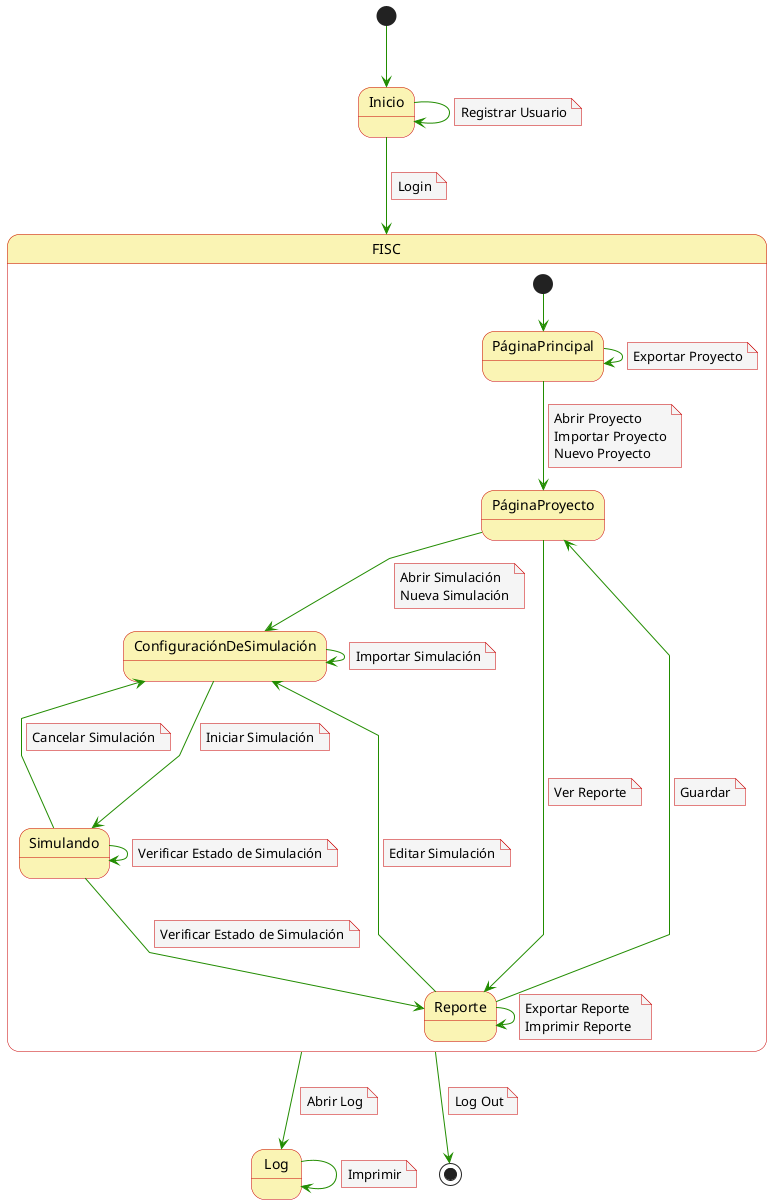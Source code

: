 @startuml
skinparam noteBackgroundColor #f5f5f5
skinparam noteBorderColor #c90000
skinparam arrowColor #218c00
skinparam stateBackgroundColor #faf4b4
skinparam stateBorderColor #c90000
skinparam linetype polyline
skinparam arrowThickness 1

[*] --> Inicio

Inicio -d-> FISC 
note on link
  Login
end note
Inicio -d-> Inicio
note on link
  Registrar Usuario
end note

State FISC {
[*] --> PáginaPrincipal 

PáginaPrincipal -d-> PáginaProyecto
note on link
  Abrir Proyecto 
  Importar Proyecto
  Nuevo Proyecto 
end note 

PáginaPrincipal -d-> PáginaPrincipal
note on link
  Exportar Proyecto
end note 
 
PáginaProyecto -d-> ConfiguraciónDeSimulación
note on link
  Abrir Simulación
  Nueva Simulación
end note 
PáginaProyecto ---> Reporte
note on link
  Ver Reporte
end note 

ConfiguraciónDeSimulación -d-> Simulando
note on link
  Iniciar Simulación
end note 
ConfiguraciónDeSimulación -d-> ConfiguraciónDeSimulación
note on link
  Importar Simulación
end note  

Simulando ---> ConfiguraciónDeSimulación
note on link
  Cancelar Simulación
end note 
Simulando ---> Simulando
note on link
  Verificar Estado de Simulación
end note 
Simulando ---> Reporte
note on link
  Verificar Estado de Simulación
end note 

Reporte -d-> Reporte
note on link
  Exportar Reporte  
  Imprimir Reporte
end note 
Reporte -d-> PáginaProyecto
note on link
  Guardar
end note 
Reporte -d-> ConfiguraciónDeSimulación
note on link
  Editar Simulación
end note 
}

Log ---> Log
note on link
  Imprimir
end note 
FISC -d-> Log
note on link
  Abrir Log
end note 
FISC --> [*]
note on link
  Log Out
end note 

@enduml
